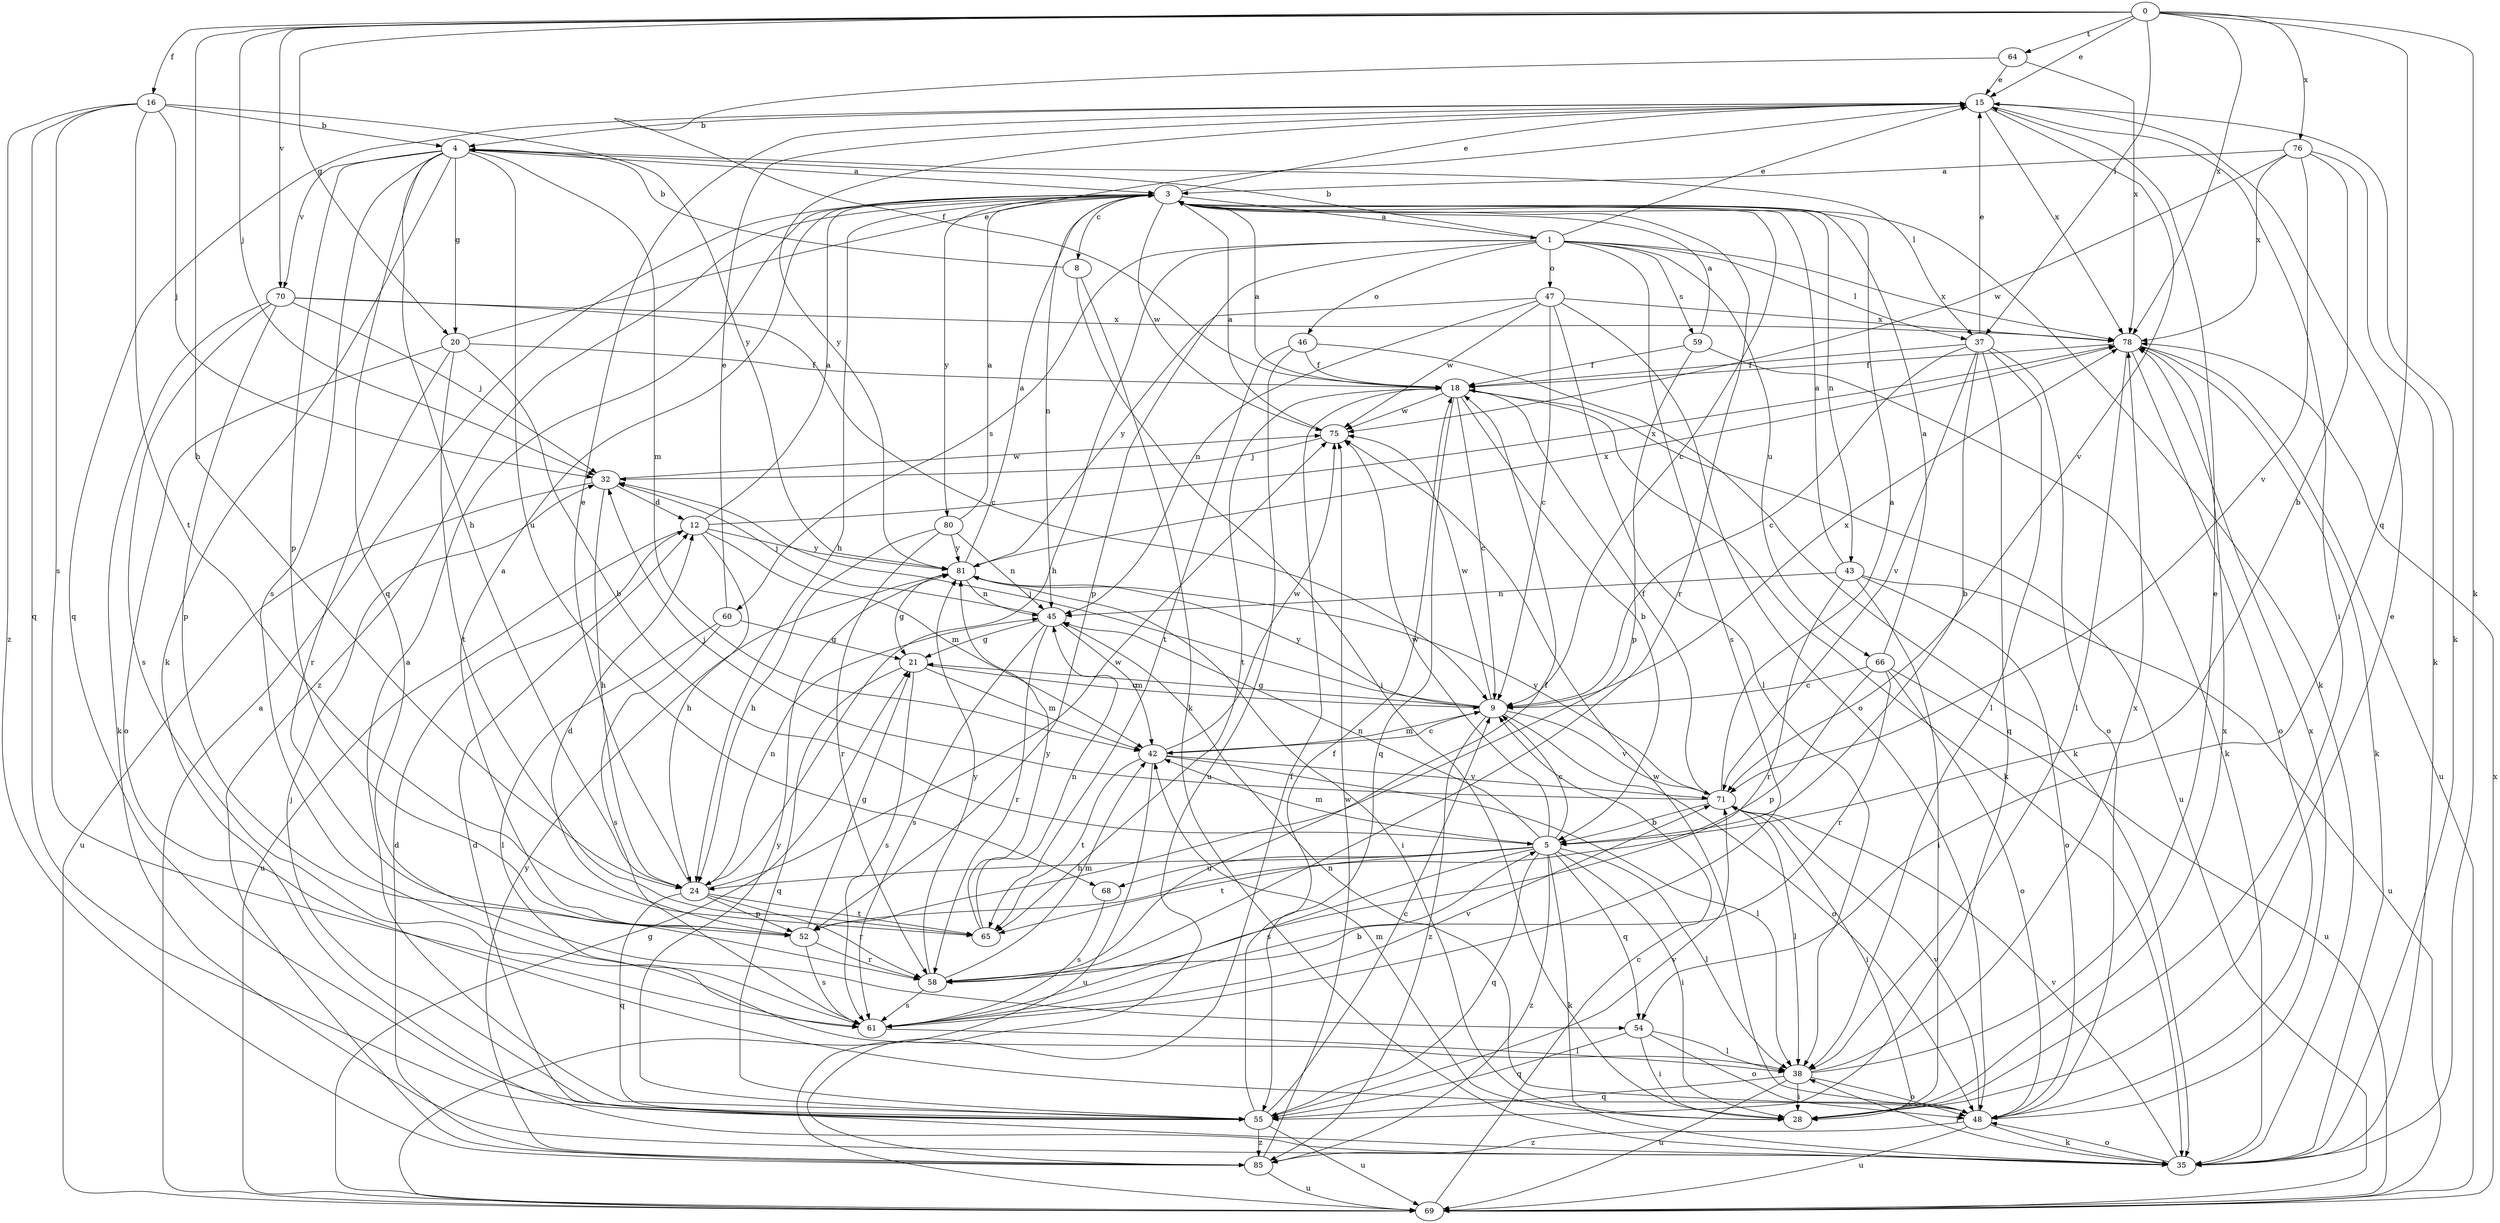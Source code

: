 strict digraph  {
0;
1;
3;
4;
5;
8;
9;
12;
15;
16;
18;
20;
21;
24;
28;
32;
35;
37;
38;
42;
43;
45;
46;
47;
48;
52;
54;
55;
58;
59;
60;
61;
64;
65;
66;
68;
69;
70;
71;
75;
76;
78;
80;
81;
85;
0 -> 15  [label=e];
0 -> 16  [label=f];
0 -> 20  [label=g];
0 -> 24  [label=h];
0 -> 32  [label=j];
0 -> 35  [label=k];
0 -> 37  [label=l];
0 -> 54  [label=q];
0 -> 64  [label=t];
0 -> 70  [label=v];
0 -> 76  [label=x];
0 -> 78  [label=x];
1 -> 4  [label=b];
1 -> 15  [label=e];
1 -> 24  [label=h];
1 -> 37  [label=l];
1 -> 46  [label=o];
1 -> 47  [label=o];
1 -> 52  [label=p];
1 -> 59  [label=s];
1 -> 60  [label=s];
1 -> 61  [label=s];
1 -> 66  [label=u];
1 -> 78  [label=x];
3 -> 1  [label=a];
3 -> 8  [label=c];
3 -> 9  [label=c];
3 -> 15  [label=e];
3 -> 24  [label=h];
3 -> 35  [label=k];
3 -> 43  [label=n];
3 -> 45  [label=n];
3 -> 58  [label=r];
3 -> 75  [label=w];
3 -> 80  [label=y];
3 -> 85  [label=z];
4 -> 3  [label=a];
4 -> 20  [label=g];
4 -> 24  [label=h];
4 -> 35  [label=k];
4 -> 37  [label=l];
4 -> 42  [label=m];
4 -> 52  [label=p];
4 -> 54  [label=q];
4 -> 61  [label=s];
4 -> 68  [label=u];
4 -> 70  [label=v];
5 -> 9  [label=c];
5 -> 24  [label=h];
5 -> 28  [label=i];
5 -> 35  [label=k];
5 -> 38  [label=l];
5 -> 42  [label=m];
5 -> 45  [label=n];
5 -> 54  [label=q];
5 -> 55  [label=q];
5 -> 61  [label=s];
5 -> 65  [label=t];
5 -> 68  [label=u];
5 -> 75  [label=w];
5 -> 85  [label=z];
8 -> 4  [label=b];
8 -> 28  [label=i];
8 -> 35  [label=k];
9 -> 21  [label=g];
9 -> 32  [label=j];
9 -> 42  [label=m];
9 -> 48  [label=o];
9 -> 71  [label=v];
9 -> 75  [label=w];
9 -> 78  [label=x];
9 -> 81  [label=y];
9 -> 85  [label=z];
12 -> 3  [label=a];
12 -> 24  [label=h];
12 -> 42  [label=m];
12 -> 69  [label=u];
12 -> 78  [label=x];
12 -> 81  [label=y];
15 -> 4  [label=b];
15 -> 28  [label=i];
15 -> 35  [label=k];
15 -> 55  [label=q];
15 -> 71  [label=v];
15 -> 78  [label=x];
15 -> 81  [label=y];
16 -> 4  [label=b];
16 -> 32  [label=j];
16 -> 55  [label=q];
16 -> 61  [label=s];
16 -> 65  [label=t];
16 -> 81  [label=y];
16 -> 85  [label=z];
18 -> 3  [label=a];
18 -> 5  [label=b];
18 -> 9  [label=c];
18 -> 35  [label=k];
18 -> 55  [label=q];
18 -> 65  [label=t];
18 -> 69  [label=u];
18 -> 75  [label=w];
20 -> 5  [label=b];
20 -> 15  [label=e];
20 -> 18  [label=f];
20 -> 48  [label=o];
20 -> 58  [label=r];
20 -> 65  [label=t];
21 -> 9  [label=c];
21 -> 42  [label=m];
21 -> 55  [label=q];
21 -> 61  [label=s];
24 -> 15  [label=e];
24 -> 45  [label=n];
24 -> 52  [label=p];
24 -> 55  [label=q];
24 -> 58  [label=r];
24 -> 65  [label=t];
24 -> 75  [label=w];
28 -> 15  [label=e];
28 -> 42  [label=m];
28 -> 78  [label=x];
32 -> 12  [label=d];
32 -> 24  [label=h];
32 -> 69  [label=u];
32 -> 75  [label=w];
35 -> 12  [label=d];
35 -> 38  [label=l];
35 -> 48  [label=o];
35 -> 71  [label=v];
37 -> 5  [label=b];
37 -> 9  [label=c];
37 -> 15  [label=e];
37 -> 18  [label=f];
37 -> 38  [label=l];
37 -> 48  [label=o];
37 -> 55  [label=q];
37 -> 71  [label=v];
38 -> 15  [label=e];
38 -> 28  [label=i];
38 -> 48  [label=o];
38 -> 55  [label=q];
38 -> 69  [label=u];
38 -> 78  [label=x];
42 -> 9  [label=c];
42 -> 38  [label=l];
42 -> 65  [label=t];
42 -> 69  [label=u];
42 -> 71  [label=v];
42 -> 75  [label=w];
43 -> 3  [label=a];
43 -> 28  [label=i];
43 -> 45  [label=n];
43 -> 48  [label=o];
43 -> 58  [label=r];
43 -> 69  [label=u];
45 -> 21  [label=g];
45 -> 32  [label=j];
45 -> 42  [label=m];
45 -> 58  [label=r];
45 -> 61  [label=s];
46 -> 18  [label=f];
46 -> 35  [label=k];
46 -> 65  [label=t];
46 -> 69  [label=u];
47 -> 9  [label=c];
47 -> 38  [label=l];
47 -> 45  [label=n];
47 -> 48  [label=o];
47 -> 75  [label=w];
47 -> 78  [label=x];
47 -> 81  [label=y];
48 -> 35  [label=k];
48 -> 45  [label=n];
48 -> 69  [label=u];
48 -> 71  [label=v];
48 -> 75  [label=w];
48 -> 78  [label=x];
48 -> 85  [label=z];
52 -> 3  [label=a];
52 -> 12  [label=d];
52 -> 21  [label=g];
52 -> 58  [label=r];
52 -> 61  [label=s];
54 -> 28  [label=i];
54 -> 38  [label=l];
54 -> 48  [label=o];
54 -> 55  [label=q];
55 -> 3  [label=a];
55 -> 9  [label=c];
55 -> 18  [label=f];
55 -> 32  [label=j];
55 -> 69  [label=u];
55 -> 71  [label=v];
55 -> 81  [label=y];
55 -> 85  [label=z];
58 -> 18  [label=f];
58 -> 42  [label=m];
58 -> 61  [label=s];
58 -> 81  [label=y];
59 -> 3  [label=a];
59 -> 18  [label=f];
59 -> 35  [label=k];
59 -> 52  [label=p];
60 -> 15  [label=e];
60 -> 21  [label=g];
60 -> 38  [label=l];
60 -> 61  [label=s];
61 -> 5  [label=b];
61 -> 38  [label=l];
61 -> 71  [label=v];
64 -> 15  [label=e];
64 -> 18  [label=f];
64 -> 78  [label=x];
65 -> 45  [label=n];
65 -> 81  [label=y];
66 -> 3  [label=a];
66 -> 9  [label=c];
66 -> 48  [label=o];
66 -> 52  [label=p];
66 -> 58  [label=r];
66 -> 69  [label=u];
68 -> 61  [label=s];
69 -> 3  [label=a];
69 -> 9  [label=c];
69 -> 21  [label=g];
69 -> 78  [label=x];
70 -> 9  [label=c];
70 -> 32  [label=j];
70 -> 35  [label=k];
70 -> 52  [label=p];
70 -> 61  [label=s];
70 -> 78  [label=x];
71 -> 3  [label=a];
71 -> 5  [label=b];
71 -> 18  [label=f];
71 -> 28  [label=i];
71 -> 32  [label=j];
71 -> 38  [label=l];
71 -> 81  [label=y];
75 -> 3  [label=a];
75 -> 32  [label=j];
76 -> 3  [label=a];
76 -> 5  [label=b];
76 -> 35  [label=k];
76 -> 71  [label=v];
76 -> 75  [label=w];
76 -> 78  [label=x];
78 -> 18  [label=f];
78 -> 35  [label=k];
78 -> 38  [label=l];
78 -> 48  [label=o];
78 -> 69  [label=u];
80 -> 3  [label=a];
80 -> 24  [label=h];
80 -> 45  [label=n];
80 -> 58  [label=r];
80 -> 81  [label=y];
81 -> 3  [label=a];
81 -> 21  [label=g];
81 -> 28  [label=i];
81 -> 45  [label=n];
81 -> 78  [label=x];
85 -> 12  [label=d];
85 -> 18  [label=f];
85 -> 69  [label=u];
85 -> 75  [label=w];
85 -> 81  [label=y];
}
